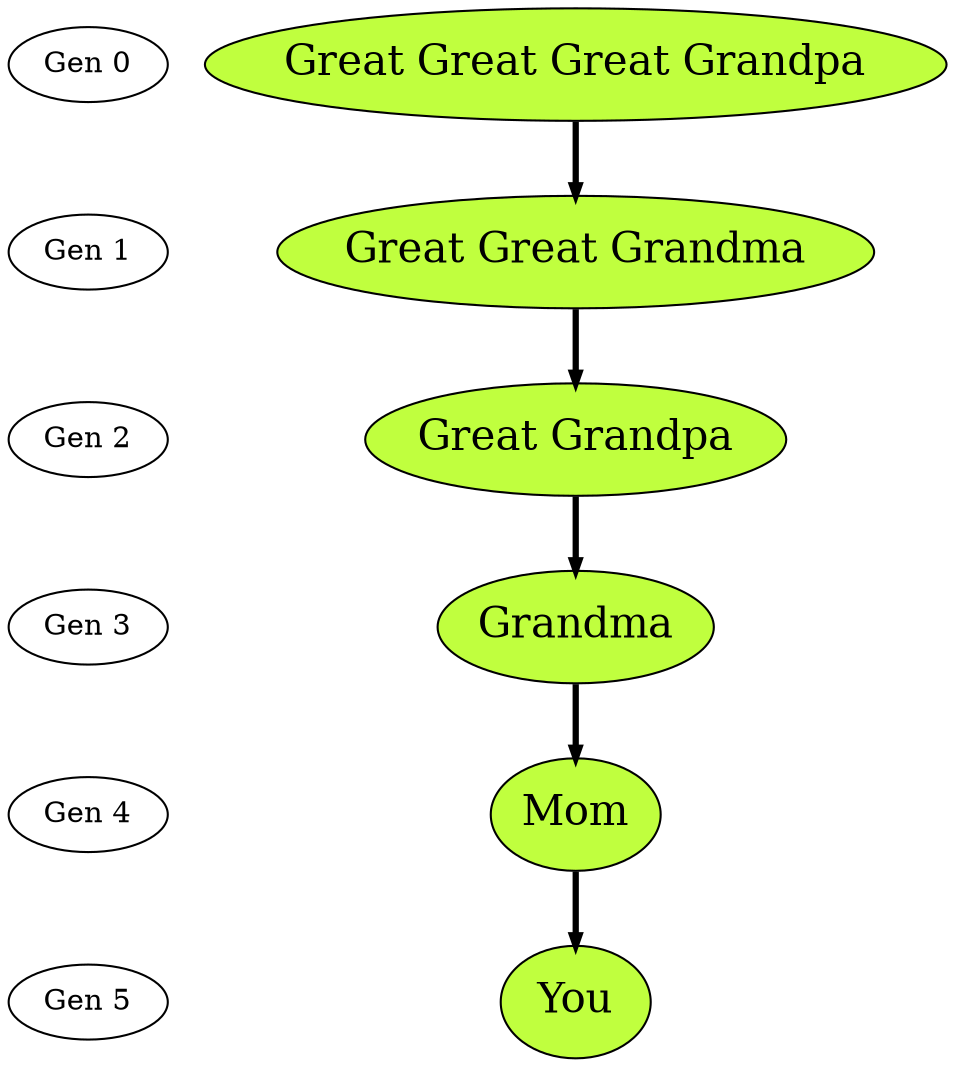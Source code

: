 digraph G { 
"Gen 0" -> "Gen 1" -> "Gen 2" -> "Gen 3" -> "Gen 4" -> "Gen 5" [style=invis];
node[shape=point, width=0.15, height=0.15, fillcolor="white", penwidth=1, label=""];
edge[arrowsize=0.5, color="grey", penwidth=1, style="solid"];
"Great_Great_Great_Grandpa_mom" [fontsize=20, shape=oval, width=1.0, height=0.75, style=filled, fillcolor=olivedrab1, label="Great Great Great Grandpa"];
"Great_Great_Grandma_mom" [fontsize=20, shape=oval, width=1.0, height=0.75, style=filled, fillcolor=olivedrab1, label="Great Great Grandma"];
"Great_Grandpa_mom" [fontsize=20, shape=oval, width=1.0, height=0.75, style=filled, fillcolor=olivedrab1, label="Great Grandpa"];
"Grandma_mom" [fontsize=20, shape=oval, width=1.0, height=0.75, style=filled, fillcolor=olivedrab1, label="Grandma"];
"Mom" [fontsize=20, shape=oval, width=1.0, height=0.75, style=filled, fillcolor=olivedrab1, label="Mom"];
"You" [fontsize=20, shape=oval, width=1.0, height=0.75, style=filled, fillcolor=olivedrab1, label="You"];
"Great_Great_Great_Grandpa_mom" -> "Great_Great_Grandma_mom" [color="#000000", penwidth=3.0, style="solid"];
"Great_Great_Grandma_mom" -> "Great_Grandpa_mom" [color="#000000", penwidth=3.0, style="solid"];
"Great_Grandpa_mom" -> "Grandma_mom" [color="#000000", penwidth=3.0, style="solid"];
"Grandma_mom" -> "Mom" [color="#000000", penwidth=3.0, style="solid"];
"Mom" -> "You" [color="#000000", penwidth=3.0, style="solid"];
{ rank=same; "Gen 0", "Great_Great_Great_Grandpa_mom" }
{ rank=same; "Gen 1", "Great_Great_Grandma_mom" }
{ rank=same; "Gen 2", "Great_Grandpa_mom" }
{ rank=same; "Gen 3", "Grandma_mom" }
{ rank=same; "Gen 4", "Mom" }
{ rank=same; "Gen 5", "You" }
}
